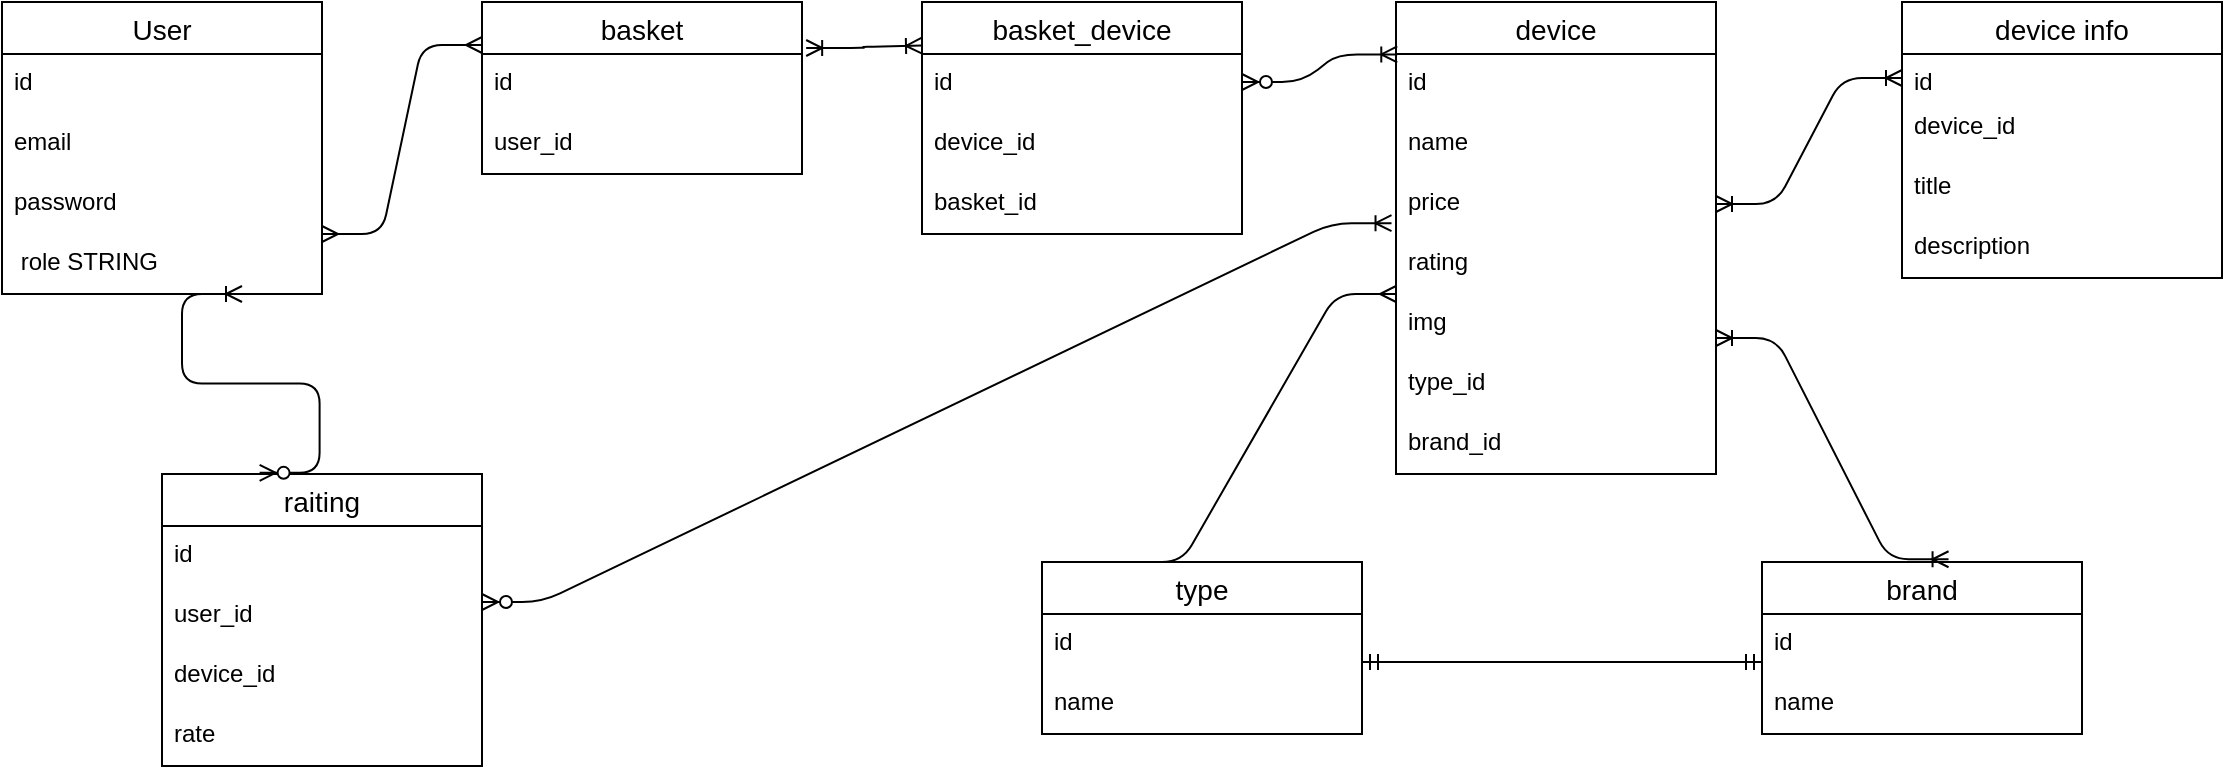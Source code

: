 <mxfile version="14.6.5" type="github">
  <diagram id="LculU56ltgIvM-n4TTYf" name="Page-1">
    <mxGraphModel dx="782" dy="469" grid="1" gridSize="10" guides="1" tooltips="1" connect="1" arrows="1" fold="1" page="1" pageScale="1" pageWidth="827" pageHeight="1169" math="0" shadow="0">
      <root>
        <mxCell id="0" />
        <mxCell id="1" parent="0" />
        <mxCell id="CA8c-741AIBN4sHChrIc-1" value="User" style="swimlane;fontStyle=0;childLayout=stackLayout;horizontal=1;startSize=26;horizontalStack=0;resizeParent=1;resizeParentMax=0;resizeLast=0;collapsible=1;marginBottom=0;align=center;fontSize=14;" vertex="1" parent="1">
          <mxGeometry y="160" width="160" height="146" as="geometry" />
        </mxCell>
        <mxCell id="CA8c-741AIBN4sHChrIc-2" value="id" style="text;strokeColor=none;fillColor=none;spacingLeft=4;spacingRight=4;overflow=hidden;rotatable=0;points=[[0,0.5],[1,0.5]];portConstraint=eastwest;fontSize=12;" vertex="1" parent="CA8c-741AIBN4sHChrIc-1">
          <mxGeometry y="26" width="160" height="30" as="geometry" />
        </mxCell>
        <mxCell id="CA8c-741AIBN4sHChrIc-3" value="email" style="text;strokeColor=none;fillColor=none;spacingLeft=4;spacingRight=4;overflow=hidden;rotatable=0;points=[[0,0.5],[1,0.5]];portConstraint=eastwest;fontSize=12;" vertex="1" parent="CA8c-741AIBN4sHChrIc-1">
          <mxGeometry y="56" width="160" height="30" as="geometry" />
        </mxCell>
        <mxCell id="CA8c-741AIBN4sHChrIc-4" value="password" style="text;strokeColor=none;fillColor=none;spacingLeft=4;spacingRight=4;overflow=hidden;rotatable=0;points=[[0,0.5],[1,0.5]];portConstraint=eastwest;fontSize=12;" vertex="1" parent="CA8c-741AIBN4sHChrIc-1">
          <mxGeometry y="86" width="160" height="30" as="geometry" />
        </mxCell>
        <mxCell id="CA8c-741AIBN4sHChrIc-5" value=" role STRING" style="text;strokeColor=none;fillColor=none;spacingLeft=4;spacingRight=4;overflow=hidden;rotatable=0;points=[[0,0.5],[1,0.5]];portConstraint=eastwest;fontSize=12;" vertex="1" parent="CA8c-741AIBN4sHChrIc-1">
          <mxGeometry y="116" width="160" height="30" as="geometry" />
        </mxCell>
        <mxCell id="CA8c-741AIBN4sHChrIc-6" value="basket" style="swimlane;fontStyle=0;childLayout=stackLayout;horizontal=1;startSize=26;horizontalStack=0;resizeParent=1;resizeParentMax=0;resizeLast=0;collapsible=1;marginBottom=0;align=center;fontSize=14;" vertex="1" parent="1">
          <mxGeometry x="240" y="160" width="160" height="86" as="geometry" />
        </mxCell>
        <mxCell id="CA8c-741AIBN4sHChrIc-7" value="id" style="text;strokeColor=none;fillColor=none;spacingLeft=4;spacingRight=4;overflow=hidden;rotatable=0;points=[[0,0.5],[1,0.5]];portConstraint=eastwest;fontSize=12;" vertex="1" parent="CA8c-741AIBN4sHChrIc-6">
          <mxGeometry y="26" width="160" height="30" as="geometry" />
        </mxCell>
        <mxCell id="CA8c-741AIBN4sHChrIc-8" value="user_id" style="text;strokeColor=none;fillColor=none;spacingLeft=4;spacingRight=4;overflow=hidden;rotatable=0;points=[[0,0.5],[1,0.5]];portConstraint=eastwest;fontSize=12;" vertex="1" parent="CA8c-741AIBN4sHChrIc-6">
          <mxGeometry y="56" width="160" height="30" as="geometry" />
        </mxCell>
        <mxCell id="CA8c-741AIBN4sHChrIc-11" value="" style="edgeStyle=entityRelationEdgeStyle;fontSize=12;html=1;endArrow=ERmany;startArrow=ERmany;entryX=0;entryY=0.25;entryDx=0;entryDy=0;" edge="1" parent="1" target="CA8c-741AIBN4sHChrIc-6">
          <mxGeometry width="100" height="100" relative="1" as="geometry">
            <mxPoint x="160" y="276" as="sourcePoint" />
            <mxPoint x="232" y="172" as="targetPoint" />
          </mxGeometry>
        </mxCell>
        <mxCell id="CA8c-741AIBN4sHChrIc-12" value="device" style="swimlane;fontStyle=0;childLayout=stackLayout;horizontal=1;startSize=26;horizontalStack=0;resizeParent=1;resizeParentMax=0;resizeLast=0;collapsible=1;marginBottom=0;align=center;fontSize=14;" vertex="1" parent="1">
          <mxGeometry x="697" y="160" width="160" height="236" as="geometry" />
        </mxCell>
        <mxCell id="CA8c-741AIBN4sHChrIc-13" value="id" style="text;strokeColor=none;fillColor=none;spacingLeft=4;spacingRight=4;overflow=hidden;rotatable=0;points=[[0,0.5],[1,0.5]];portConstraint=eastwest;fontSize=12;" vertex="1" parent="CA8c-741AIBN4sHChrIc-12">
          <mxGeometry y="26" width="160" height="30" as="geometry" />
        </mxCell>
        <mxCell id="CA8c-741AIBN4sHChrIc-14" value="name" style="text;strokeColor=none;fillColor=none;spacingLeft=4;spacingRight=4;overflow=hidden;rotatable=0;points=[[0,0.5],[1,0.5]];portConstraint=eastwest;fontSize=12;" vertex="1" parent="CA8c-741AIBN4sHChrIc-12">
          <mxGeometry y="56" width="160" height="30" as="geometry" />
        </mxCell>
        <mxCell id="CA8c-741AIBN4sHChrIc-15" value="price" style="text;strokeColor=none;fillColor=none;spacingLeft=4;spacingRight=4;overflow=hidden;rotatable=0;points=[[0,0.5],[1,0.5]];portConstraint=eastwest;fontSize=12;" vertex="1" parent="CA8c-741AIBN4sHChrIc-12">
          <mxGeometry y="86" width="160" height="30" as="geometry" />
        </mxCell>
        <mxCell id="CA8c-741AIBN4sHChrIc-16" value="rating" style="text;strokeColor=none;fillColor=none;spacingLeft=4;spacingRight=4;overflow=hidden;rotatable=0;points=[[0,0.5],[1,0.5]];portConstraint=eastwest;fontSize=12;" vertex="1" parent="CA8c-741AIBN4sHChrIc-12">
          <mxGeometry y="116" width="160" height="30" as="geometry" />
        </mxCell>
        <mxCell id="CA8c-741AIBN4sHChrIc-17" value="img" style="text;strokeColor=none;fillColor=none;spacingLeft=4;spacingRight=4;overflow=hidden;rotatable=0;points=[[0,0.5],[1,0.5]];portConstraint=eastwest;fontSize=12;" vertex="1" parent="CA8c-741AIBN4sHChrIc-12">
          <mxGeometry y="146" width="160" height="30" as="geometry" />
        </mxCell>
        <mxCell id="CA8c-741AIBN4sHChrIc-18" value="type_id" style="text;strokeColor=none;fillColor=none;spacingLeft=4;spacingRight=4;overflow=hidden;rotatable=0;points=[[0,0.5],[1,0.5]];portConstraint=eastwest;fontSize=12;" vertex="1" parent="CA8c-741AIBN4sHChrIc-12">
          <mxGeometry y="176" width="160" height="30" as="geometry" />
        </mxCell>
        <mxCell id="CA8c-741AIBN4sHChrIc-19" value="brand_id" style="text;strokeColor=none;fillColor=none;spacingLeft=4;spacingRight=4;overflow=hidden;rotatable=0;points=[[0,0.5],[1,0.5]];portConstraint=eastwest;fontSize=12;" vertex="1" parent="CA8c-741AIBN4sHChrIc-12">
          <mxGeometry y="206" width="160" height="30" as="geometry" />
        </mxCell>
        <mxCell id="CA8c-741AIBN4sHChrIc-20" value="brand" style="swimlane;fontStyle=0;childLayout=stackLayout;horizontal=1;startSize=26;horizontalStack=0;resizeParent=1;resizeParentMax=0;resizeLast=0;collapsible=1;marginBottom=0;align=center;fontSize=14;" vertex="1" parent="1">
          <mxGeometry x="880" y="440" width="160" height="86" as="geometry" />
        </mxCell>
        <mxCell id="CA8c-741AIBN4sHChrIc-21" value="id" style="text;strokeColor=none;fillColor=none;spacingLeft=4;spacingRight=4;overflow=hidden;rotatable=0;points=[[0,0.5],[1,0.5]];portConstraint=eastwest;fontSize=12;" vertex="1" parent="CA8c-741AIBN4sHChrIc-20">
          <mxGeometry y="26" width="160" height="30" as="geometry" />
        </mxCell>
        <mxCell id="CA8c-741AIBN4sHChrIc-22" value="name" style="text;strokeColor=none;fillColor=none;spacingLeft=4;spacingRight=4;overflow=hidden;rotatable=0;points=[[0,0.5],[1,0.5]];portConstraint=eastwest;fontSize=12;" vertex="1" parent="CA8c-741AIBN4sHChrIc-20">
          <mxGeometry y="56" width="160" height="30" as="geometry" />
        </mxCell>
        <mxCell id="CA8c-741AIBN4sHChrIc-24" value="type" style="swimlane;fontStyle=0;childLayout=stackLayout;horizontal=1;startSize=26;horizontalStack=0;resizeParent=1;resizeParentMax=0;resizeLast=0;collapsible=1;marginBottom=0;align=center;fontSize=14;" vertex="1" parent="1">
          <mxGeometry x="520" y="440" width="160" height="86" as="geometry" />
        </mxCell>
        <mxCell id="CA8c-741AIBN4sHChrIc-25" value="id" style="text;strokeColor=none;fillColor=none;spacingLeft=4;spacingRight=4;overflow=hidden;rotatable=0;points=[[0,0.5],[1,0.5]];portConstraint=eastwest;fontSize=12;" vertex="1" parent="CA8c-741AIBN4sHChrIc-24">
          <mxGeometry y="26" width="160" height="30" as="geometry" />
        </mxCell>
        <mxCell id="CA8c-741AIBN4sHChrIc-26" value="name" style="text;strokeColor=none;fillColor=none;spacingLeft=4;spacingRight=4;overflow=hidden;rotatable=0;points=[[0,0.5],[1,0.5]];portConstraint=eastwest;fontSize=12;" vertex="1" parent="CA8c-741AIBN4sHChrIc-24">
          <mxGeometry y="56" width="160" height="30" as="geometry" />
        </mxCell>
        <mxCell id="CA8c-741AIBN4sHChrIc-28" value="" style="edgeStyle=entityRelationEdgeStyle;fontSize=12;html=1;endArrow=ERmany;exitX=0.25;exitY=0;exitDx=0;exitDy=0;" edge="1" parent="1" source="CA8c-741AIBN4sHChrIc-24">
          <mxGeometry width="100" height="100" relative="1" as="geometry">
            <mxPoint x="597" y="406" as="sourcePoint" />
            <mxPoint x="697" y="306" as="targetPoint" />
          </mxGeometry>
        </mxCell>
        <mxCell id="CA8c-741AIBN4sHChrIc-30" value="" style="edgeStyle=entityRelationEdgeStyle;fontSize=12;html=1;endArrow=ERmandOne;startArrow=ERmandOne;" edge="1" parent="1">
          <mxGeometry width="100" height="100" relative="1" as="geometry">
            <mxPoint x="680" y="490" as="sourcePoint" />
            <mxPoint x="880" y="490" as="targetPoint" />
          </mxGeometry>
        </mxCell>
        <mxCell id="CA8c-741AIBN4sHChrIc-31" value="device info" style="swimlane;fontStyle=0;childLayout=stackLayout;horizontal=1;startSize=26;horizontalStack=0;resizeParent=1;resizeParentMax=0;resizeLast=0;collapsible=1;marginBottom=0;align=center;fontSize=14;" vertex="1" parent="1">
          <mxGeometry x="950" y="160" width="160" height="138" as="geometry" />
        </mxCell>
        <mxCell id="CA8c-741AIBN4sHChrIc-32" value="id" style="text;strokeColor=none;fillColor=none;spacingLeft=4;spacingRight=4;overflow=hidden;rotatable=0;points=[[0,0.5],[1,0.5]];portConstraint=eastwest;fontSize=12;" vertex="1" parent="CA8c-741AIBN4sHChrIc-31">
          <mxGeometry y="26" width="160" height="22" as="geometry" />
        </mxCell>
        <mxCell id="CA8c-741AIBN4sHChrIc-33" value="device_id" style="text;strokeColor=none;fillColor=none;spacingLeft=4;spacingRight=4;overflow=hidden;rotatable=0;points=[[0,0.5],[1,0.5]];portConstraint=eastwest;fontSize=12;" vertex="1" parent="CA8c-741AIBN4sHChrIc-31">
          <mxGeometry y="48" width="160" height="30" as="geometry" />
        </mxCell>
        <mxCell id="CA8c-741AIBN4sHChrIc-34" value="title" style="text;strokeColor=none;fillColor=none;spacingLeft=4;spacingRight=4;overflow=hidden;rotatable=0;points=[[0,0.5],[1,0.5]];portConstraint=eastwest;fontSize=12;" vertex="1" parent="CA8c-741AIBN4sHChrIc-31">
          <mxGeometry y="78" width="160" height="30" as="geometry" />
        </mxCell>
        <mxCell id="CA8c-741AIBN4sHChrIc-35" value="description" style="text;strokeColor=none;fillColor=none;spacingLeft=4;spacingRight=4;overflow=hidden;rotatable=0;points=[[0,0.5],[1,0.5]];portConstraint=eastwest;fontSize=12;" vertex="1" parent="CA8c-741AIBN4sHChrIc-31">
          <mxGeometry y="108" width="160" height="30" as="geometry" />
        </mxCell>
        <mxCell id="CA8c-741AIBN4sHChrIc-36" value="basket_device" style="swimlane;fontStyle=0;childLayout=stackLayout;horizontal=1;startSize=26;horizontalStack=0;resizeParent=1;resizeParentMax=0;resizeLast=0;collapsible=1;marginBottom=0;align=center;fontSize=14;" vertex="1" parent="1">
          <mxGeometry x="460" y="160" width="160" height="116" as="geometry" />
        </mxCell>
        <mxCell id="CA8c-741AIBN4sHChrIc-37" value="id" style="text;strokeColor=none;fillColor=none;spacingLeft=4;spacingRight=4;overflow=hidden;rotatable=0;points=[[0,0.5],[1,0.5]];portConstraint=eastwest;fontSize=12;" vertex="1" parent="CA8c-741AIBN4sHChrIc-36">
          <mxGeometry y="26" width="160" height="30" as="geometry" />
        </mxCell>
        <mxCell id="CA8c-741AIBN4sHChrIc-38" value="device_id" style="text;strokeColor=none;fillColor=none;spacingLeft=4;spacingRight=4;overflow=hidden;rotatable=0;points=[[0,0.5],[1,0.5]];portConstraint=eastwest;fontSize=12;" vertex="1" parent="CA8c-741AIBN4sHChrIc-36">
          <mxGeometry y="56" width="160" height="30" as="geometry" />
        </mxCell>
        <mxCell id="CA8c-741AIBN4sHChrIc-39" value="basket_id" style="text;strokeColor=none;fillColor=none;spacingLeft=4;spacingRight=4;overflow=hidden;rotatable=0;points=[[0,0.5],[1,0.5]];portConstraint=eastwest;fontSize=12;" vertex="1" parent="CA8c-741AIBN4sHChrIc-36">
          <mxGeometry y="86" width="160" height="30" as="geometry" />
        </mxCell>
        <mxCell id="CA8c-741AIBN4sHChrIc-40" value="" style="edgeStyle=entityRelationEdgeStyle;fontSize=12;html=1;endArrow=ERoneToMany;startArrow=ERoneToMany;entryX=0;entryY=-0.14;entryDx=0;entryDy=0;entryPerimeter=0;exitX=1.013;exitY=-0.1;exitDx=0;exitDy=0;exitPerimeter=0;" edge="1" parent="1" source="CA8c-741AIBN4sHChrIc-7" target="CA8c-741AIBN4sHChrIc-37">
          <mxGeometry width="100" height="100" relative="1" as="geometry">
            <mxPoint x="350" y="280" as="sourcePoint" />
            <mxPoint x="450" y="180" as="targetPoint" />
          </mxGeometry>
        </mxCell>
        <mxCell id="CA8c-741AIBN4sHChrIc-41" value="" style="edgeStyle=entityRelationEdgeStyle;fontSize=12;html=1;endArrow=ERoneToMany;startArrow=ERzeroToMany;entryX=0.004;entryY=0.007;entryDx=0;entryDy=0;entryPerimeter=0;" edge="1" parent="1" target="CA8c-741AIBN4sHChrIc-13">
          <mxGeometry width="100" height="100" relative="1" as="geometry">
            <mxPoint x="620" y="200" as="sourcePoint" />
            <mxPoint x="720" y="100" as="targetPoint" />
          </mxGeometry>
        </mxCell>
        <mxCell id="CA8c-741AIBN4sHChrIc-42" value="raiting" style="swimlane;fontStyle=0;childLayout=stackLayout;horizontal=1;startSize=26;horizontalStack=0;resizeParent=1;resizeParentMax=0;resizeLast=0;collapsible=1;marginBottom=0;align=center;fontSize=14;" vertex="1" parent="1">
          <mxGeometry x="80" y="396" width="160" height="146" as="geometry" />
        </mxCell>
        <mxCell id="CA8c-741AIBN4sHChrIc-43" value="id" style="text;strokeColor=none;fillColor=none;spacingLeft=4;spacingRight=4;overflow=hidden;rotatable=0;points=[[0,0.5],[1,0.5]];portConstraint=eastwest;fontSize=12;" vertex="1" parent="CA8c-741AIBN4sHChrIc-42">
          <mxGeometry y="26" width="160" height="30" as="geometry" />
        </mxCell>
        <mxCell id="CA8c-741AIBN4sHChrIc-44" value="user_id" style="text;strokeColor=none;fillColor=none;spacingLeft=4;spacingRight=4;overflow=hidden;rotatable=0;points=[[0,0.5],[1,0.5]];portConstraint=eastwest;fontSize=12;" vertex="1" parent="CA8c-741AIBN4sHChrIc-42">
          <mxGeometry y="56" width="160" height="30" as="geometry" />
        </mxCell>
        <mxCell id="CA8c-741AIBN4sHChrIc-45" value="device_id" style="text;strokeColor=none;fillColor=none;spacingLeft=4;spacingRight=4;overflow=hidden;rotatable=0;points=[[0,0.5],[1,0.5]];portConstraint=eastwest;fontSize=12;" vertex="1" parent="CA8c-741AIBN4sHChrIc-42">
          <mxGeometry y="86" width="160" height="30" as="geometry" />
        </mxCell>
        <mxCell id="CA8c-741AIBN4sHChrIc-46" value="rate" style="text;strokeColor=none;fillColor=none;spacingLeft=4;spacingRight=4;overflow=hidden;rotatable=0;points=[[0,0.5],[1,0.5]];portConstraint=eastwest;fontSize=12;" vertex="1" parent="CA8c-741AIBN4sHChrIc-42">
          <mxGeometry y="116" width="160" height="30" as="geometry" />
        </mxCell>
        <mxCell id="CA8c-741AIBN4sHChrIc-47" value="" style="edgeStyle=entityRelationEdgeStyle;fontSize=12;html=1;endArrow=ERoneToMany;startArrow=ERzeroToMany;exitX=0.305;exitY=-0.004;exitDx=0;exitDy=0;exitPerimeter=0;" edge="1" parent="1" source="CA8c-741AIBN4sHChrIc-42">
          <mxGeometry width="100" height="100" relative="1" as="geometry">
            <mxPoint x="20" y="406" as="sourcePoint" />
            <mxPoint x="120" y="306" as="targetPoint" />
          </mxGeometry>
        </mxCell>
        <mxCell id="CA8c-741AIBN4sHChrIc-48" value="" style="edgeStyle=entityRelationEdgeStyle;fontSize=12;html=1;endArrow=ERoneToMany;startArrow=ERzeroToMany;entryX=-0.014;entryY=-0.18;entryDx=0;entryDy=0;entryPerimeter=0;" edge="1" parent="1" target="CA8c-741AIBN4sHChrIc-16">
          <mxGeometry width="100" height="100" relative="1" as="geometry">
            <mxPoint x="240" y="460" as="sourcePoint" />
            <mxPoint x="340" y="360" as="targetPoint" />
          </mxGeometry>
        </mxCell>
        <mxCell id="CA8c-741AIBN4sHChrIc-50" value="" style="edgeStyle=entityRelationEdgeStyle;fontSize=12;html=1;endArrow=ERoneToMany;startArrow=ERoneToMany;exitX=1;exitY=0.5;exitDx=0;exitDy=0;" edge="1" parent="1" source="CA8c-741AIBN4sHChrIc-15">
          <mxGeometry width="100" height="100" relative="1" as="geometry">
            <mxPoint x="850" y="298" as="sourcePoint" />
            <mxPoint x="950" y="198" as="targetPoint" />
          </mxGeometry>
        </mxCell>
        <mxCell id="CA8c-741AIBN4sHChrIc-51" value="" style="edgeStyle=entityRelationEdgeStyle;fontSize=12;html=1;endArrow=ERoneToMany;startArrow=ERoneToMany;entryX=0.583;entryY=-0.016;entryDx=0;entryDy=0;entryPerimeter=0;" edge="1" parent="1" target="CA8c-741AIBN4sHChrIc-20">
          <mxGeometry width="100" height="100" relative="1" as="geometry">
            <mxPoint x="857" y="328" as="sourcePoint" />
            <mxPoint x="957" y="228" as="targetPoint" />
          </mxGeometry>
        </mxCell>
      </root>
    </mxGraphModel>
  </diagram>
</mxfile>
